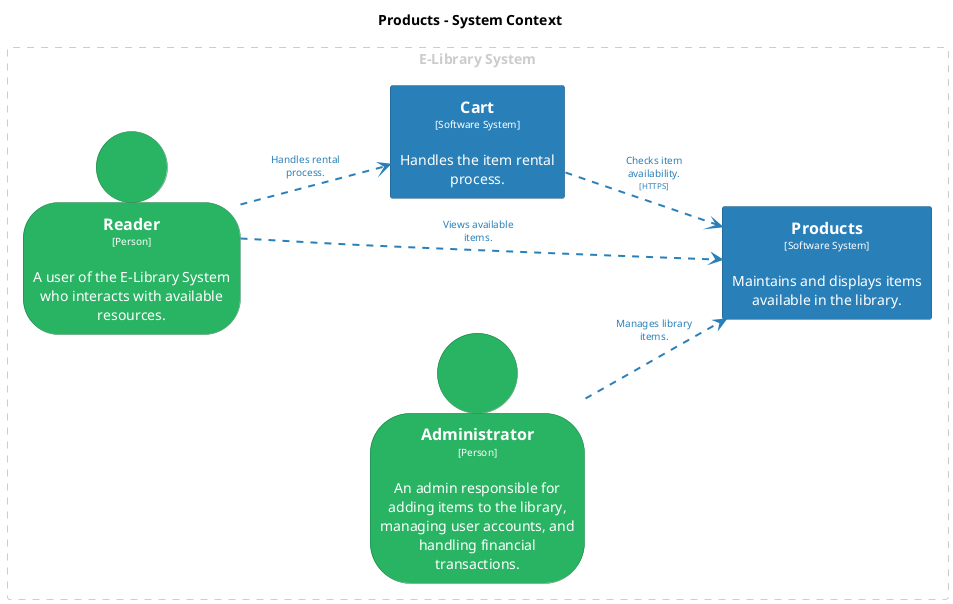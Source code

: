 @startuml
set separator none
title Products - System Context

left to right direction

skinparam {
  arrowFontSize 10
  defaultTextAlignment center
  wrapWidth 200
  maxMessageSize 100
}

hide stereotype

skinparam person<<Administrator>> {
  BackgroundColor #28b463
  FontColor #ffffff
  BorderColor #1c7d45
  shadowing false
}
skinparam rectangle<<Cart>> {
  BackgroundColor #2980b9
  FontColor #ffffff
  BorderColor #1c5981
  shadowing false
}
skinparam rectangle<<Products>> {
  BackgroundColor #2980b9
  FontColor #ffffff
  BorderColor #1c5981
  shadowing false
}
skinparam person<<Reader>> {
  BackgroundColor #28b463
  FontColor #ffffff
  BorderColor #1c7d45
  shadowing false
}

rectangle "E-Library System" <<group1>> as group1 {
  skinparam RectangleBorderColor<<group1>> #cccccc
  skinparam RectangleFontColor<<group1>> #cccccc
  skinparam RectangleBorderStyle<<group1>> dashed

  person "==Reader\n<size:10>[Person]</size>\n\nA user of the E-Library System who interacts with available resources." <<Reader>> as Reader
  rectangle "==Products\n<size:10>[Software System]</size>\n\nMaintains and displays items available in the library." <<Products>> as Products
  rectangle "==Cart\n<size:10>[Software System]</size>\n\nHandles the item rental process." <<Cart>> as Cart
  person "==Administrator\n<size:10>[Person]</size>\n\nAn admin responsible for adding items to the library, managing user accounts, and handling financial transactions." <<Administrator>> as Administrator
}


Reader .[#2980b9,thickness=2].> Products : "<color:#2980b9>Views available items."
Reader .[#2980b9,thickness=2].> Cart : "<color:#2980b9>Handles rental process."
Administrator .[#2980b9,thickness=2].> Products : "<color:#2980b9>Manages library items."
Cart .[#2980b9,thickness=2].> Products : "<color:#2980b9>Checks item availability.\n<color:#2980b9><size:8>[HTTPS]</size>"
@enduml